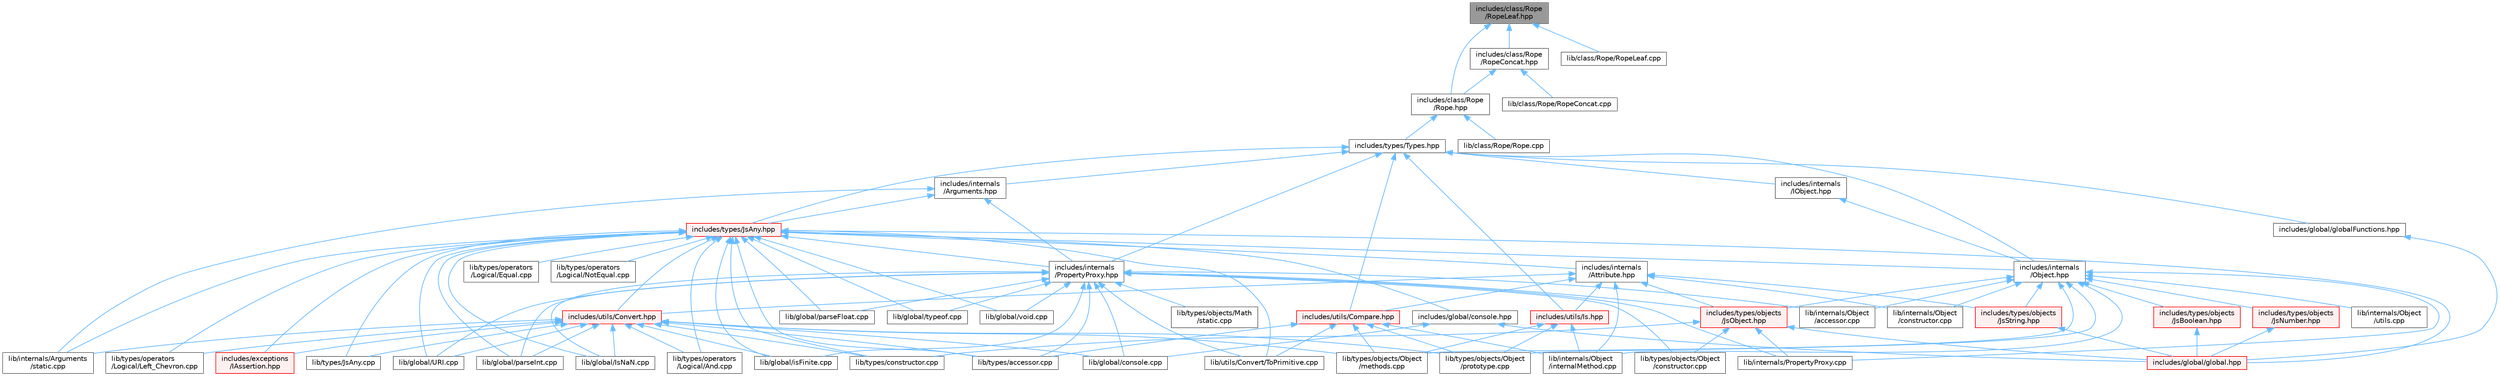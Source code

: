 digraph "includes/class/Rope/RopeLeaf.hpp"
{
 // LATEX_PDF_SIZE
  bgcolor="transparent";
  edge [fontname=Helvetica,fontsize=10,labelfontname=Helvetica,labelfontsize=10];
  node [fontname=Helvetica,fontsize=10,shape=box,height=0.2,width=0.4];
  Node1 [id="Node000001",label="includes/class/Rope\l/RopeLeaf.hpp",height=0.2,width=0.4,color="gray40", fillcolor="grey60", style="filled", fontcolor="black",tooltip=" "];
  Node1 -> Node2 [id="edge1_Node000001_Node000002",dir="back",color="steelblue1",style="solid",tooltip=" "];
  Node2 [id="Node000002",label="includes/class/Rope\l/Rope.hpp",height=0.2,width=0.4,color="grey40", fillcolor="white", style="filled",URL="$Rope_8hpp.html",tooltip=" "];
  Node2 -> Node3 [id="edge2_Node000002_Node000003",dir="back",color="steelblue1",style="solid",tooltip=" "];
  Node3 [id="Node000003",label="includes/types/Types.hpp",height=0.2,width=0.4,color="grey40", fillcolor="white", style="filled",URL="$Types_8hpp.html",tooltip=" "];
  Node3 -> Node4 [id="edge3_Node000003_Node000004",dir="back",color="steelblue1",style="solid",tooltip=" "];
  Node4 [id="Node000004",label="includes/global/globalFunctions.hpp",height=0.2,width=0.4,color="grey40", fillcolor="white", style="filled",URL="$globalFunctions_8hpp.html",tooltip=" "];
  Node4 -> Node5 [id="edge4_Node000004_Node000005",dir="back",color="steelblue1",style="solid",tooltip=" "];
  Node5 [id="Node000005",label="includes/global/global.hpp",height=0.2,width=0.4,color="red", fillcolor="#FFF0F0", style="filled",URL="$global_8hpp.html",tooltip=" "];
  Node3 -> Node8 [id="edge5_Node000003_Node000008",dir="back",color="steelblue1",style="solid",tooltip=" "];
  Node8 [id="Node000008",label="includes/internals\l/Arguments.hpp",height=0.2,width=0.4,color="grey40", fillcolor="white", style="filled",URL="$Arguments_8hpp.html",tooltip=" "];
  Node8 -> Node9 [id="edge6_Node000008_Node000009",dir="back",color="steelblue1",style="solid",tooltip=" "];
  Node9 [id="Node000009",label="includes/internals\l/PropertyProxy.hpp",height=0.2,width=0.4,color="grey40", fillcolor="white", style="filled",URL="$PropertyProxy_8hpp.html",tooltip=" "];
  Node9 -> Node10 [id="edge7_Node000009_Node000010",dir="back",color="steelblue1",style="solid",tooltip=" "];
  Node10 [id="Node000010",label="includes/types/objects\l/JsObject.hpp",height=0.2,width=0.4,color="red", fillcolor="#FFF0F0", style="filled",URL="$JsObject_8hpp.html",tooltip=" "];
  Node10 -> Node5 [id="edge8_Node000010_Node000005",dir="back",color="steelblue1",style="solid",tooltip=" "];
  Node10 -> Node26 [id="edge9_Node000010_Node000026",dir="back",color="steelblue1",style="solid",tooltip=" "];
  Node26 [id="Node000026",label="lib/internals/PropertyProxy.cpp",height=0.2,width=0.4,color="grey40", fillcolor="white", style="filled",URL="$PropertyProxy_8cpp.html",tooltip=" "];
  Node10 -> Node27 [id="edge10_Node000010_Node000027",dir="back",color="steelblue1",style="solid",tooltip=" "];
  Node27 [id="Node000027",label="lib/types/constructor.cpp",height=0.2,width=0.4,color="grey40", fillcolor="white", style="filled",URL="$types_2constructor_8cpp.html",tooltip=" "];
  Node10 -> Node29 [id="edge11_Node000010_Node000029",dir="back",color="steelblue1",style="solid",tooltip=" "];
  Node29 [id="Node000029",label="lib/types/objects/Object\l/constructor.cpp",height=0.2,width=0.4,color="grey40", fillcolor="white", style="filled",URL="$types_2objects_2Object_2constructor_8cpp.html",tooltip=" "];
  Node9 -> Node34 [id="edge12_Node000009_Node000034",dir="back",color="steelblue1",style="solid",tooltip=" "];
  Node34 [id="Node000034",label="lib/global/IsNaN.cpp",height=0.2,width=0.4,color="grey40", fillcolor="white", style="filled",URL="$IsNaN_8cpp.html",tooltip=" "];
  Node9 -> Node35 [id="edge13_Node000009_Node000035",dir="back",color="steelblue1",style="solid",tooltip=" "];
  Node35 [id="Node000035",label="lib/global/URI.cpp",height=0.2,width=0.4,color="grey40", fillcolor="white", style="filled",URL="$URI_8cpp.html",tooltip=" "];
  Node9 -> Node36 [id="edge14_Node000009_Node000036",dir="back",color="steelblue1",style="solid",tooltip=" "];
  Node36 [id="Node000036",label="lib/global/console.cpp",height=0.2,width=0.4,color="grey40", fillcolor="white", style="filled",URL="$console_8cpp.html",tooltip=" "];
  Node9 -> Node37 [id="edge15_Node000009_Node000037",dir="back",color="steelblue1",style="solid",tooltip=" "];
  Node37 [id="Node000037",label="lib/global/isFinite.cpp",height=0.2,width=0.4,color="grey40", fillcolor="white", style="filled",URL="$isFinite_8cpp.html",tooltip=" "];
  Node9 -> Node38 [id="edge16_Node000009_Node000038",dir="back",color="steelblue1",style="solid",tooltip=" "];
  Node38 [id="Node000038",label="lib/global/parseFloat.cpp",height=0.2,width=0.4,color="grey40", fillcolor="white", style="filled",URL="$parseFloat_8cpp.html",tooltip=" "];
  Node9 -> Node39 [id="edge17_Node000009_Node000039",dir="back",color="steelblue1",style="solid",tooltip=" "];
  Node39 [id="Node000039",label="lib/global/parseInt.cpp",height=0.2,width=0.4,color="grey40", fillcolor="white", style="filled",URL="$parseInt_8cpp.html",tooltip=" "];
  Node9 -> Node40 [id="edge18_Node000009_Node000040",dir="back",color="steelblue1",style="solid",tooltip=" "];
  Node40 [id="Node000040",label="lib/global/typeof.cpp",height=0.2,width=0.4,color="grey40", fillcolor="white", style="filled",URL="$typeof_8cpp.html",tooltip=" "];
  Node9 -> Node41 [id="edge19_Node000009_Node000041",dir="back",color="steelblue1",style="solid",tooltip=" "];
  Node41 [id="Node000041",label="lib/global/void.cpp",height=0.2,width=0.4,color="grey40", fillcolor="white", style="filled",URL="$void_8cpp.html",tooltip=" "];
  Node9 -> Node42 [id="edge20_Node000009_Node000042",dir="back",color="steelblue1",style="solid",tooltip=" "];
  Node42 [id="Node000042",label="lib/internals/Object\l/accessor.cpp",height=0.2,width=0.4,color="grey40", fillcolor="white", style="filled",URL="$internals_2Object_2accessor_8cpp.html",tooltip=" "];
  Node9 -> Node26 [id="edge21_Node000009_Node000026",dir="back",color="steelblue1",style="solid",tooltip=" "];
  Node9 -> Node15 [id="edge22_Node000009_Node000015",dir="back",color="steelblue1",style="solid",tooltip=" "];
  Node15 [id="Node000015",label="lib/types/accessor.cpp",height=0.2,width=0.4,color="grey40", fillcolor="white", style="filled",URL="$types_2accessor_8cpp.html",tooltip=" "];
  Node9 -> Node43 [id="edge23_Node000009_Node000043",dir="back",color="steelblue1",style="solid",tooltip=" "];
  Node43 [id="Node000043",label="lib/types/objects/Math\l/static.cpp",height=0.2,width=0.4,color="grey40", fillcolor="white", style="filled",URL="$types_2objects_2Math_2static_8cpp.html",tooltip=" "];
  Node9 -> Node29 [id="edge24_Node000009_Node000029",dir="back",color="steelblue1",style="solid",tooltip=" "];
  Node9 -> Node44 [id="edge25_Node000009_Node000044",dir="back",color="steelblue1",style="solid",tooltip=" "];
  Node44 [id="Node000044",label="lib/utils/Convert/ToPrimitive.cpp",height=0.2,width=0.4,color="grey40", fillcolor="white", style="filled",URL="$ToPrimitive_8cpp.html",tooltip=" "];
  Node8 -> Node45 [id="edge26_Node000008_Node000045",dir="back",color="steelblue1",style="solid",tooltip=" "];
  Node45 [id="Node000045",label="includes/types/JsAny.hpp",height=0.2,width=0.4,color="red", fillcolor="#FFF0F0", style="filled",URL="$JsAny_8hpp.html",tooltip=" "];
  Node45 -> Node46 [id="edge27_Node000045_Node000046",dir="back",color="steelblue1",style="solid",tooltip=" "];
  Node46 [id="Node000046",label="includes/exceptions\l/IAssertion.hpp",height=0.2,width=0.4,color="red", fillcolor="#FFF0F0", style="filled",URL="$IAssertion_8hpp.html",tooltip=" "];
  Node45 -> Node49 [id="edge28_Node000045_Node000049",dir="back",color="steelblue1",style="solid",tooltip=" "];
  Node49 [id="Node000049",label="includes/global/console.hpp",height=0.2,width=0.4,color="grey40", fillcolor="white", style="filled",URL="$console_8hpp.html",tooltip=" "];
  Node49 -> Node5 [id="edge29_Node000049_Node000005",dir="back",color="steelblue1",style="solid",tooltip=" "];
  Node49 -> Node36 [id="edge30_Node000049_Node000036",dir="back",color="steelblue1",style="solid",tooltip=" "];
  Node45 -> Node5 [id="edge31_Node000045_Node000005",dir="back",color="steelblue1",style="solid",tooltip=" "];
  Node45 -> Node50 [id="edge32_Node000045_Node000050",dir="back",color="steelblue1",style="solid",tooltip=" "];
  Node50 [id="Node000050",label="includes/internals\l/Attribute.hpp",height=0.2,width=0.4,color="grey40", fillcolor="white", style="filled",URL="$Attribute_8hpp.html",tooltip=" "];
  Node50 -> Node10 [id="edge33_Node000050_Node000010",dir="back",color="steelblue1",style="solid",tooltip=" "];
  Node50 -> Node51 [id="edge34_Node000050_Node000051",dir="back",color="steelblue1",style="solid",tooltip=" "];
  Node51 [id="Node000051",label="includes/types/objects\l/JsString.hpp",height=0.2,width=0.4,color="red", fillcolor="#FFF0F0", style="filled",URL="$JsString_8hpp.html",tooltip=" "];
  Node51 -> Node5 [id="edge35_Node000051_Node000005",dir="back",color="steelblue1",style="solid",tooltip=" "];
  Node50 -> Node54 [id="edge36_Node000050_Node000054",dir="back",color="steelblue1",style="solid",tooltip=" "];
  Node54 [id="Node000054",label="includes/utils/Compare.hpp",height=0.2,width=0.4,color="red", fillcolor="#FFF0F0", style="filled",URL="$Compare_8hpp.html",tooltip=" "];
  Node54 -> Node55 [id="edge37_Node000054_Node000055",dir="back",color="steelblue1",style="solid",tooltip=" "];
  Node55 [id="Node000055",label="lib/internals/Object\l/internalMethod.cpp",height=0.2,width=0.4,color="grey40", fillcolor="white", style="filled",URL="$internalMethod_8cpp.html",tooltip=" "];
  Node54 -> Node15 [id="edge38_Node000054_Node000015",dir="back",color="steelblue1",style="solid",tooltip=" "];
  Node54 -> Node21 [id="edge39_Node000054_Node000021",dir="back",color="steelblue1",style="solid",tooltip=" "];
  Node21 [id="Node000021",label="lib/types/objects/Object\l/methods.cpp",height=0.2,width=0.4,color="grey40", fillcolor="white", style="filled",URL="$Object_2methods_8cpp.html",tooltip=" "];
  Node54 -> Node22 [id="edge40_Node000054_Node000022",dir="back",color="steelblue1",style="solid",tooltip=" "];
  Node22 [id="Node000022",label="lib/types/objects/Object\l/prototype.cpp",height=0.2,width=0.4,color="grey40", fillcolor="white", style="filled",URL="$Object_2prototype_8cpp.html",tooltip=" "];
  Node54 -> Node44 [id="edge41_Node000054_Node000044",dir="back",color="steelblue1",style="solid",tooltip=" "];
  Node50 -> Node56 [id="edge42_Node000050_Node000056",dir="back",color="steelblue1",style="solid",tooltip=" "];
  Node56 [id="Node000056",label="includes/utils/Convert.hpp",height=0.2,width=0.4,color="red", fillcolor="#FFF0F0", style="filled",URL="$Convert_8hpp.html",tooltip=" "];
  Node56 -> Node46 [id="edge43_Node000056_Node000046",dir="back",color="steelblue1",style="solid",tooltip=" "];
  Node56 -> Node34 [id="edge44_Node000056_Node000034",dir="back",color="steelblue1",style="solid",tooltip=" "];
  Node56 -> Node35 [id="edge45_Node000056_Node000035",dir="back",color="steelblue1",style="solid",tooltip=" "];
  Node56 -> Node36 [id="edge46_Node000056_Node000036",dir="back",color="steelblue1",style="solid",tooltip=" "];
  Node56 -> Node37 [id="edge47_Node000056_Node000037",dir="back",color="steelblue1",style="solid",tooltip=" "];
  Node56 -> Node39 [id="edge48_Node000056_Node000039",dir="back",color="steelblue1",style="solid",tooltip=" "];
  Node56 -> Node14 [id="edge49_Node000056_Node000014",dir="back",color="steelblue1",style="solid",tooltip=" "];
  Node14 [id="Node000014",label="lib/internals/Arguments\l/static.cpp",height=0.2,width=0.4,color="grey40", fillcolor="white", style="filled",URL="$internals_2Arguments_2static_8cpp.html",tooltip=" "];
  Node56 -> Node58 [id="edge50_Node000056_Node000058",dir="back",color="steelblue1",style="solid",tooltip=" "];
  Node58 [id="Node000058",label="lib/types/JsAny.cpp",height=0.2,width=0.4,color="grey40", fillcolor="white", style="filled",URL="$JsAny_8cpp.html",tooltip=" "];
  Node56 -> Node15 [id="edge51_Node000056_Node000015",dir="back",color="steelblue1",style="solid",tooltip=" "];
  Node56 -> Node27 [id="edge52_Node000056_Node000027",dir="back",color="steelblue1",style="solid",tooltip=" "];
  Node56 -> Node21 [id="edge53_Node000056_Node000021",dir="back",color="steelblue1",style="solid",tooltip=" "];
  Node56 -> Node22 [id="edge54_Node000056_Node000022",dir="back",color="steelblue1",style="solid",tooltip=" "];
  Node56 -> Node61 [id="edge55_Node000056_Node000061",dir="back",color="steelblue1",style="solid",tooltip=" "];
  Node61 [id="Node000061",label="lib/types/operators\l/Logical/And.cpp",height=0.2,width=0.4,color="grey40", fillcolor="white", style="filled",URL="$Logical_2And_8cpp.html",tooltip=" "];
  Node56 -> Node62 [id="edge56_Node000056_Node000062",dir="back",color="steelblue1",style="solid",tooltip=" "];
  Node62 [id="Node000062",label="lib/types/operators\l/Logical/Left_Chevron.cpp",height=0.2,width=0.4,color="grey40", fillcolor="white", style="filled",URL="$Logical_2Left__Chevron_8cpp.html",tooltip=" "];
  Node50 -> Node87 [id="edge57_Node000050_Node000087",dir="back",color="steelblue1",style="solid",tooltip=" "];
  Node87 [id="Node000087",label="includes/utils/Is.hpp",height=0.2,width=0.4,color="red", fillcolor="#FFF0F0", style="filled",URL="$Is_8hpp.html",tooltip=" "];
  Node87 -> Node55 [id="edge58_Node000087_Node000055",dir="back",color="steelblue1",style="solid",tooltip=" "];
  Node87 -> Node21 [id="edge59_Node000087_Node000021",dir="back",color="steelblue1",style="solid",tooltip=" "];
  Node87 -> Node22 [id="edge60_Node000087_Node000022",dir="back",color="steelblue1",style="solid",tooltip=" "];
  Node50 -> Node88 [id="edge61_Node000050_Node000088",dir="back",color="steelblue1",style="solid",tooltip=" "];
  Node88 [id="Node000088",label="lib/internals/Object\l/constructor.cpp",height=0.2,width=0.4,color="grey40", fillcolor="white", style="filled",URL="$internals_2Object_2constructor_8cpp.html",tooltip=" "];
  Node50 -> Node55 [id="edge62_Node000050_Node000055",dir="back",color="steelblue1",style="solid",tooltip=" "];
  Node45 -> Node89 [id="edge63_Node000045_Node000089",dir="back",color="steelblue1",style="solid",tooltip=" "];
  Node89 [id="Node000089",label="includes/internals\l/Object.hpp",height=0.2,width=0.4,color="grey40", fillcolor="white", style="filled",URL="$Object_8hpp.html",tooltip=" "];
  Node89 -> Node90 [id="edge64_Node000089_Node000090",dir="back",color="steelblue1",style="solid",tooltip=" "];
  Node90 [id="Node000090",label="includes/types/objects\l/JsBoolean.hpp",height=0.2,width=0.4,color="red", fillcolor="#FFF0F0", style="filled",URL="$JsBoolean_8hpp.html",tooltip=" "];
  Node90 -> Node5 [id="edge65_Node000090_Node000005",dir="back",color="steelblue1",style="solid",tooltip=" "];
  Node89 -> Node91 [id="edge66_Node000089_Node000091",dir="back",color="steelblue1",style="solid",tooltip=" "];
  Node91 [id="Node000091",label="includes/types/objects\l/JsNumber.hpp",height=0.2,width=0.4,color="red", fillcolor="#FFF0F0", style="filled",URL="$JsNumber_8hpp.html",tooltip=" "];
  Node91 -> Node5 [id="edge67_Node000091_Node000005",dir="back",color="steelblue1",style="solid",tooltip=" "];
  Node89 -> Node10 [id="edge68_Node000089_Node000010",dir="back",color="steelblue1",style="solid",tooltip=" "];
  Node89 -> Node51 [id="edge69_Node000089_Node000051",dir="back",color="steelblue1",style="solid",tooltip=" "];
  Node89 -> Node42 [id="edge70_Node000089_Node000042",dir="back",color="steelblue1",style="solid",tooltip=" "];
  Node89 -> Node88 [id="edge71_Node000089_Node000088",dir="back",color="steelblue1",style="solid",tooltip=" "];
  Node89 -> Node55 [id="edge72_Node000089_Node000055",dir="back",color="steelblue1",style="solid",tooltip=" "];
  Node89 -> Node92 [id="edge73_Node000089_Node000092",dir="back",color="steelblue1",style="solid",tooltip=" "];
  Node92 [id="Node000092",label="lib/internals/Object\l/utils.cpp",height=0.2,width=0.4,color="grey40", fillcolor="white", style="filled",URL="$utils_8cpp.html",tooltip=" "];
  Node89 -> Node26 [id="edge74_Node000089_Node000026",dir="back",color="steelblue1",style="solid",tooltip=" "];
  Node89 -> Node21 [id="edge75_Node000089_Node000021",dir="back",color="steelblue1",style="solid",tooltip=" "];
  Node89 -> Node22 [id="edge76_Node000089_Node000022",dir="back",color="steelblue1",style="solid",tooltip=" "];
  Node45 -> Node9 [id="edge77_Node000045_Node000009",dir="back",color="steelblue1",style="solid",tooltip=" "];
  Node45 -> Node56 [id="edge78_Node000045_Node000056",dir="back",color="steelblue1",style="solid",tooltip=" "];
  Node45 -> Node34 [id="edge79_Node000045_Node000034",dir="back",color="steelblue1",style="solid",tooltip=" "];
  Node45 -> Node35 [id="edge80_Node000045_Node000035",dir="back",color="steelblue1",style="solid",tooltip=" "];
  Node45 -> Node37 [id="edge81_Node000045_Node000037",dir="back",color="steelblue1",style="solid",tooltip=" "];
  Node45 -> Node38 [id="edge82_Node000045_Node000038",dir="back",color="steelblue1",style="solid",tooltip=" "];
  Node45 -> Node39 [id="edge83_Node000045_Node000039",dir="back",color="steelblue1",style="solid",tooltip=" "];
  Node45 -> Node40 [id="edge84_Node000045_Node000040",dir="back",color="steelblue1",style="solid",tooltip=" "];
  Node45 -> Node41 [id="edge85_Node000045_Node000041",dir="back",color="steelblue1",style="solid",tooltip=" "];
  Node45 -> Node14 [id="edge86_Node000045_Node000014",dir="back",color="steelblue1",style="solid",tooltip=" "];
  Node45 -> Node58 [id="edge87_Node000045_Node000058",dir="back",color="steelblue1",style="solid",tooltip=" "];
  Node45 -> Node15 [id="edge88_Node000045_Node000015",dir="back",color="steelblue1",style="solid",tooltip=" "];
  Node45 -> Node27 [id="edge89_Node000045_Node000027",dir="back",color="steelblue1",style="solid",tooltip=" "];
  Node45 -> Node61 [id="edge90_Node000045_Node000061",dir="back",color="steelblue1",style="solid",tooltip=" "];
  Node45 -> Node93 [id="edge91_Node000045_Node000093",dir="back",color="steelblue1",style="solid",tooltip=" "];
  Node93 [id="Node000093",label="lib/types/operators\l/Logical/Equal.cpp",height=0.2,width=0.4,color="grey40", fillcolor="white", style="filled",URL="$Equal_8cpp.html",tooltip=" "];
  Node45 -> Node62 [id="edge92_Node000045_Node000062",dir="back",color="steelblue1",style="solid",tooltip=" "];
  Node45 -> Node94 [id="edge93_Node000045_Node000094",dir="back",color="steelblue1",style="solid",tooltip=" "];
  Node94 [id="Node000094",label="lib/types/operators\l/Logical/NotEqual.cpp",height=0.2,width=0.4,color="grey40", fillcolor="white", style="filled",URL="$NotEqual_8cpp.html",tooltip=" "];
  Node45 -> Node44 [id="edge94_Node000045_Node000044",dir="back",color="steelblue1",style="solid",tooltip=" "];
  Node8 -> Node14 [id="edge95_Node000008_Node000014",dir="back",color="steelblue1",style="solid",tooltip=" "];
  Node3 -> Node99 [id="edge96_Node000003_Node000099",dir="back",color="steelblue1",style="solid",tooltip=" "];
  Node99 [id="Node000099",label="includes/internals\l/IObject.hpp",height=0.2,width=0.4,color="grey40", fillcolor="white", style="filled",URL="$IObject_8hpp.html",tooltip=" "];
  Node99 -> Node89 [id="edge97_Node000099_Node000089",dir="back",color="steelblue1",style="solid",tooltip=" "];
  Node3 -> Node89 [id="edge98_Node000003_Node000089",dir="back",color="steelblue1",style="solid",tooltip=" "];
  Node3 -> Node9 [id="edge99_Node000003_Node000009",dir="back",color="steelblue1",style="solid",tooltip=" "];
  Node3 -> Node45 [id="edge100_Node000003_Node000045",dir="back",color="steelblue1",style="solid",tooltip=" "];
  Node3 -> Node54 [id="edge101_Node000003_Node000054",dir="back",color="steelblue1",style="solid",tooltip=" "];
  Node3 -> Node87 [id="edge102_Node000003_Node000087",dir="back",color="steelblue1",style="solid",tooltip=" "];
  Node2 -> Node100 [id="edge103_Node000002_Node000100",dir="back",color="steelblue1",style="solid",tooltip=" "];
  Node100 [id="Node000100",label="lib/class/Rope/Rope.cpp",height=0.2,width=0.4,color="grey40", fillcolor="white", style="filled",URL="$Rope_8cpp.html",tooltip=" "];
  Node1 -> Node101 [id="edge104_Node000001_Node000101",dir="back",color="steelblue1",style="solid",tooltip=" "];
  Node101 [id="Node000101",label="includes/class/Rope\l/RopeConcat.hpp",height=0.2,width=0.4,color="grey40", fillcolor="white", style="filled",URL="$RopeConcat_8hpp.html",tooltip=" "];
  Node101 -> Node2 [id="edge105_Node000101_Node000002",dir="back",color="steelblue1",style="solid",tooltip=" "];
  Node101 -> Node102 [id="edge106_Node000101_Node000102",dir="back",color="steelblue1",style="solid",tooltip=" "];
  Node102 [id="Node000102",label="lib/class/Rope/RopeConcat.cpp",height=0.2,width=0.4,color="grey40", fillcolor="white", style="filled",URL="$RopeConcat_8cpp.html",tooltip=" "];
  Node1 -> Node103 [id="edge107_Node000001_Node000103",dir="back",color="steelblue1",style="solid",tooltip=" "];
  Node103 [id="Node000103",label="lib/class/Rope/RopeLeaf.cpp",height=0.2,width=0.4,color="grey40", fillcolor="white", style="filled",URL="$RopeLeaf_8cpp.html",tooltip=" "];
}
